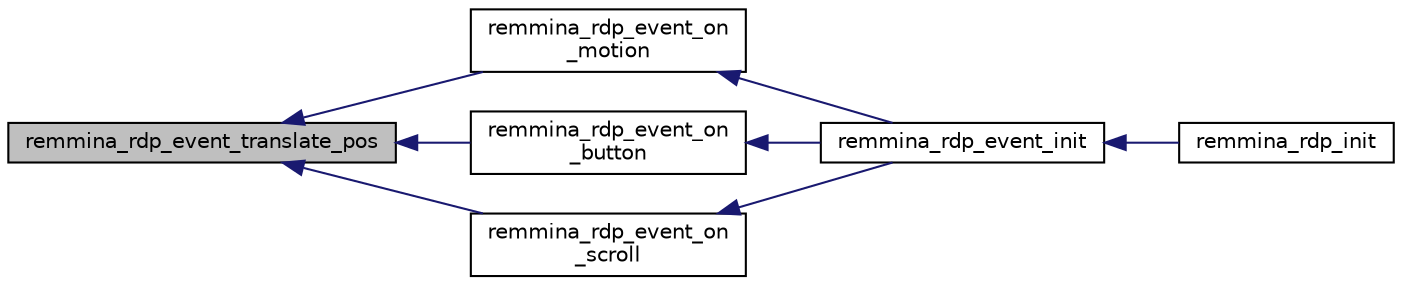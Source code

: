 digraph "remmina_rdp_event_translate_pos"
{
  edge [fontname="Helvetica",fontsize="10",labelfontname="Helvetica",labelfontsize="10"];
  node [fontname="Helvetica",fontsize="10",shape=record];
  rankdir="LR";
  Node826 [label="remmina_rdp_event_translate_pos",height=0.2,width=0.4,color="black", fillcolor="grey75", style="filled", fontcolor="black"];
  Node826 -> Node827 [dir="back",color="midnightblue",fontsize="10",style="solid",fontname="Helvetica"];
  Node827 [label="remmina_rdp_event_on\l_motion",height=0.2,width=0.4,color="black", fillcolor="white", style="filled",URL="$rdp__event_8c.html#ac27328f2796bd021d174c0f4b172c024"];
  Node827 -> Node828 [dir="back",color="midnightblue",fontsize="10",style="solid",fontname="Helvetica"];
  Node828 [label="remmina_rdp_event_init",height=0.2,width=0.4,color="black", fillcolor="white", style="filled",URL="$rdp__event_8h.html#afba21c241e7abe9fe72f6e5aeeaa99cc"];
  Node828 -> Node829 [dir="back",color="midnightblue",fontsize="10",style="solid",fontname="Helvetica"];
  Node829 [label="remmina_rdp_init",height=0.2,width=0.4,color="black", fillcolor="white", style="filled",URL="$rdp__plugin_8c.html#a6dd204e4f7a63fdcdfb6cd3066cbf309"];
  Node826 -> Node830 [dir="back",color="midnightblue",fontsize="10",style="solid",fontname="Helvetica"];
  Node830 [label="remmina_rdp_event_on\l_button",height=0.2,width=0.4,color="black", fillcolor="white", style="filled",URL="$rdp__event_8c.html#a0caf4ffb4011d001301ea10f2c3f75e6"];
  Node830 -> Node828 [dir="back",color="midnightblue",fontsize="10",style="solid",fontname="Helvetica"];
  Node826 -> Node831 [dir="back",color="midnightblue",fontsize="10",style="solid",fontname="Helvetica"];
  Node831 [label="remmina_rdp_event_on\l_scroll",height=0.2,width=0.4,color="black", fillcolor="white", style="filled",URL="$rdp__event_8c.html#a9d63c3ac635001e62851ec4bc5fb7469"];
  Node831 -> Node828 [dir="back",color="midnightblue",fontsize="10",style="solid",fontname="Helvetica"];
}
